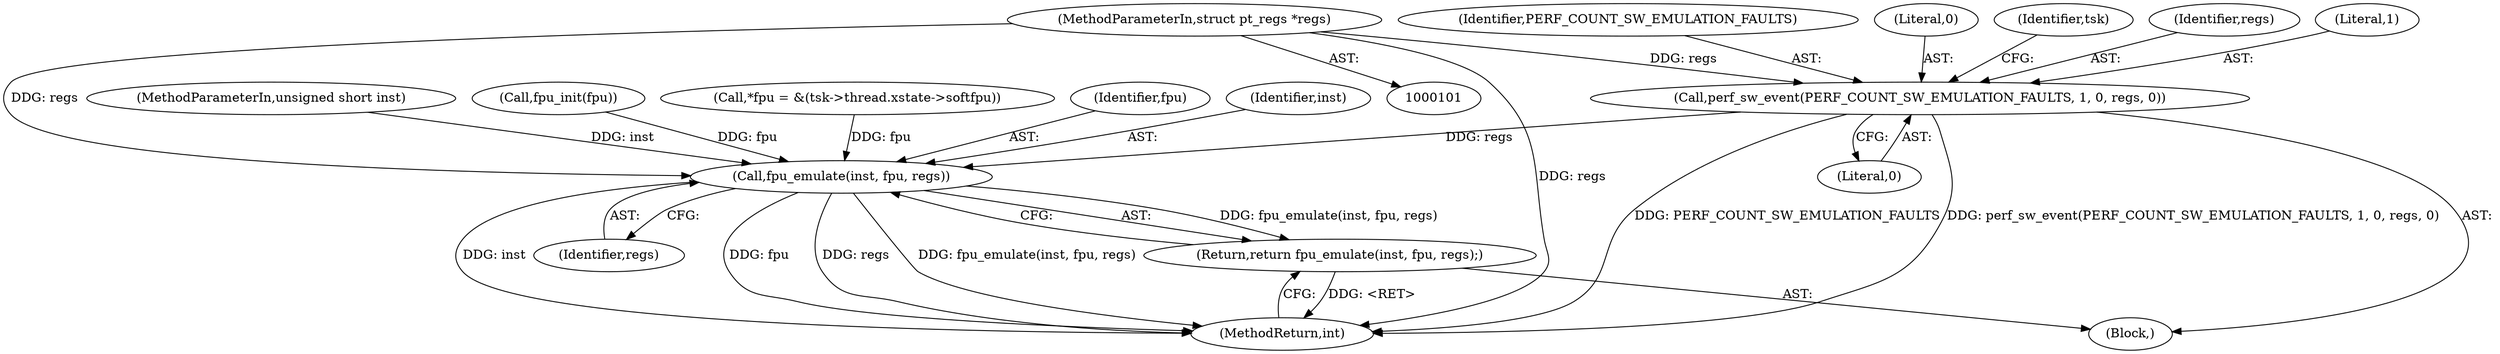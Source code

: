digraph "1_linux_a8b0ca17b80e92faab46ee7179ba9e99ccb61233_28@del" {
"1000120" [label="(Call,perf_sw_event(PERF_COUNT_SW_EMULATION_FAULTS, 1, 0, regs, 0))"];
"1000103" [label="(MethodParameterIn,struct pt_regs *regs)"];
"1000144" [label="(Call,fpu_emulate(inst, fpu, regs))"];
"1000143" [label="(Return,return fpu_emulate(inst, fpu, regs);)"];
"1000121" [label="(Identifier,PERF_COUNT_SW_EMULATION_FAULTS)"];
"1000104" [label="(Block,)"];
"1000145" [label="(Identifier,inst)"];
"1000148" [label="(MethodReturn,int)"];
"1000143" [label="(Return,return fpu_emulate(inst, fpu, regs);)"];
"1000123" [label="(Literal,0)"];
"1000131" [label="(Identifier,tsk)"];
"1000102" [label="(MethodParameterIn,unsigned short inst)"];
"1000135" [label="(Call,fpu_init(fpu))"];
"1000110" [label="(Call,*fpu = &(tsk->thread.xstate->softfpu))"];
"1000146" [label="(Identifier,fpu)"];
"1000103" [label="(MethodParameterIn,struct pt_regs *regs)"];
"1000124" [label="(Identifier,regs)"];
"1000120" [label="(Call,perf_sw_event(PERF_COUNT_SW_EMULATION_FAULTS, 1, 0, regs, 0))"];
"1000144" [label="(Call,fpu_emulate(inst, fpu, regs))"];
"1000125" [label="(Literal,0)"];
"1000122" [label="(Literal,1)"];
"1000147" [label="(Identifier,regs)"];
"1000120" -> "1000104"  [label="AST: "];
"1000120" -> "1000125"  [label="CFG: "];
"1000121" -> "1000120"  [label="AST: "];
"1000122" -> "1000120"  [label="AST: "];
"1000123" -> "1000120"  [label="AST: "];
"1000124" -> "1000120"  [label="AST: "];
"1000125" -> "1000120"  [label="AST: "];
"1000131" -> "1000120"  [label="CFG: "];
"1000120" -> "1000148"  [label="DDG: PERF_COUNT_SW_EMULATION_FAULTS"];
"1000120" -> "1000148"  [label="DDG: perf_sw_event(PERF_COUNT_SW_EMULATION_FAULTS, 1, 0, regs, 0)"];
"1000103" -> "1000120"  [label="DDG: regs"];
"1000120" -> "1000144"  [label="DDG: regs"];
"1000103" -> "1000101"  [label="AST: "];
"1000103" -> "1000148"  [label="DDG: regs"];
"1000103" -> "1000144"  [label="DDG: regs"];
"1000144" -> "1000143"  [label="AST: "];
"1000144" -> "1000147"  [label="CFG: "];
"1000145" -> "1000144"  [label="AST: "];
"1000146" -> "1000144"  [label="AST: "];
"1000147" -> "1000144"  [label="AST: "];
"1000143" -> "1000144"  [label="CFG: "];
"1000144" -> "1000148"  [label="DDG: inst"];
"1000144" -> "1000148"  [label="DDG: fpu"];
"1000144" -> "1000148"  [label="DDG: regs"];
"1000144" -> "1000148"  [label="DDG: fpu_emulate(inst, fpu, regs)"];
"1000144" -> "1000143"  [label="DDG: fpu_emulate(inst, fpu, regs)"];
"1000102" -> "1000144"  [label="DDG: inst"];
"1000135" -> "1000144"  [label="DDG: fpu"];
"1000110" -> "1000144"  [label="DDG: fpu"];
"1000143" -> "1000104"  [label="AST: "];
"1000148" -> "1000143"  [label="CFG: "];
"1000143" -> "1000148"  [label="DDG: <RET>"];
}

